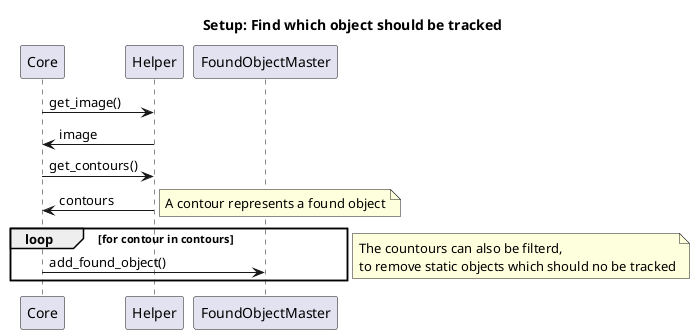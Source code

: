 @startuml premain
title Setup: Find which object should be tracked

participant Core
participant Helper
participant FoundObjectMaster

Core -> Helper : get_image()
Helper -> Core : image

Core -> Helper: get_contours()
Helper -> Core : contours

note right 
A contour represents a found object
end note

loop for contour in contours
    Core -> FoundObjectMaster : add_found_object()
end

note left 
The countours can also be filterd,
to remove static objects which should no be tracked
end note

@enduml